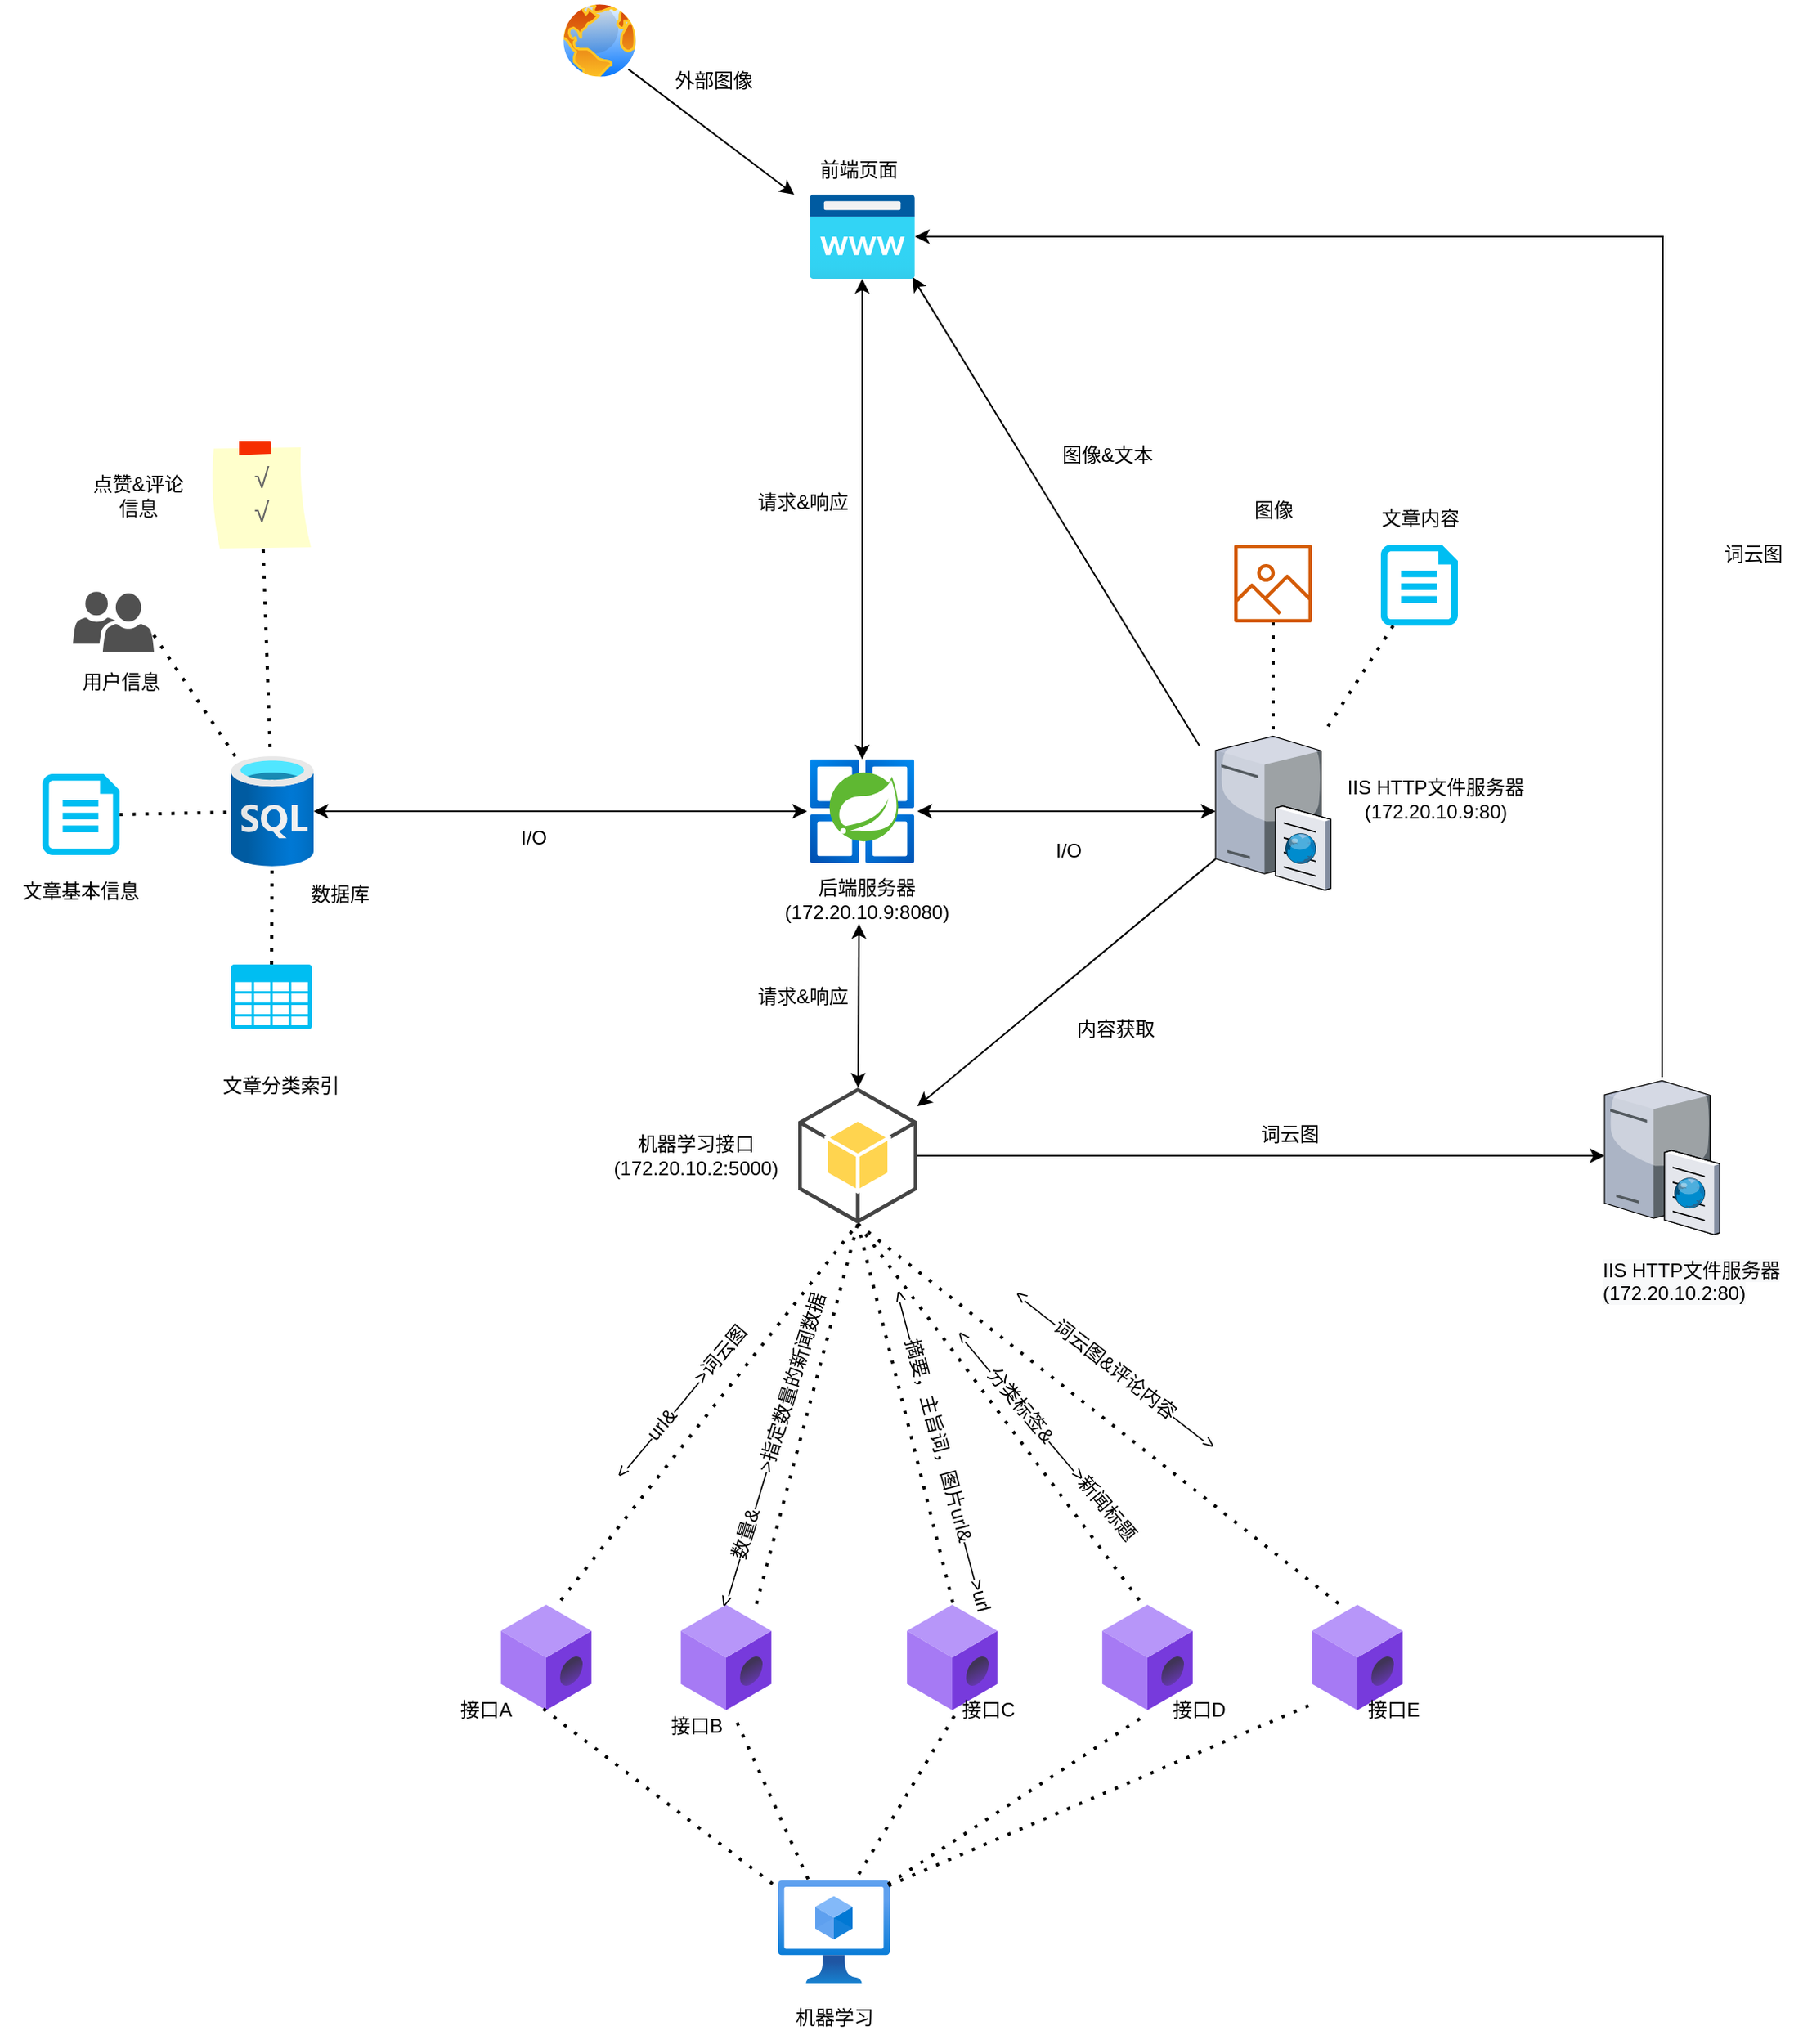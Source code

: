 <mxfile version="17.4.2" type="device"><diagram id="MSxhs6ABB1ZIjPnK0jYe" name="第 1 页"><mxGraphModel dx="3134" dy="2611" grid="1" gridSize="10" guides="1" tooltips="1" connect="1" arrows="1" fold="1" page="1" pageScale="1" pageWidth="827" pageHeight="1169" math="0" shadow="0"><root><mxCell id="0"/><mxCell id="1" parent="0"/><mxCell id="-Wx8leF6gGBrbil1iFjM-8" value="" style="aspect=fixed;html=1;points=[];align=center;image;fontSize=12;image=img/lib/azure2/app_services/App_Service_Domains.svg;" parent="1" vertex="1"><mxGeometry x="209.5" y="-50" width="65" height="52" as="geometry"/></mxCell><mxCell id="-Wx8leF6gGBrbil1iFjM-9" value="前端页面" style="text;html=1;strokeColor=none;fillColor=none;align=center;verticalAlign=middle;whiteSpace=wrap;rounded=0;" parent="1" vertex="1"><mxGeometry x="209.5" y="-80" width="60" height="30" as="geometry"/></mxCell><mxCell id="-Wx8leF6gGBrbil1iFjM-11" value="后端服务器&lt;br&gt;(172.20.10.9:8080)" style="text;html=1;strokeColor=none;fillColor=none;align=center;verticalAlign=middle;whiteSpace=wrap;rounded=0;" parent="1" vertex="1"><mxGeometry x="200" y="369.5" width="90" height="30" as="geometry"/></mxCell><mxCell id="-Wx8leF6gGBrbil1iFjM-26" value="" style="aspect=fixed;html=1;points=[];align=center;image;fontSize=12;image=img/lib/azure2/preview/Time_Series_Data_Sets.svg;" parent="1" vertex="1"><mxGeometry x="-147.5" y="296.5" width="51" height="68" as="geometry"/></mxCell><mxCell id="-Wx8leF6gGBrbil1iFjM-27" value="&lt;font style=&quot;font-size: 12px&quot;&gt;数据库&lt;/font&gt;" style="text;html=1;strokeColor=none;fillColor=none;align=center;verticalAlign=middle;whiteSpace=wrap;rounded=0;fontSize=16;" parent="1" vertex="1"><mxGeometry x="-110" y="364.5" width="60" height="30" as="geometry"/></mxCell><mxCell id="fydSuDTAeLQmDJMLjzwr-1" value="" style="verticalLabelPosition=bottom;sketch=0;aspect=fixed;html=1;verticalAlign=top;strokeColor=none;align=center;outlineConnect=0;shape=mxgraph.citrix.ftp_server;" parent="1" vertex="1"><mxGeometry x="460" y="282" width="71" height="97" as="geometry"/></mxCell><mxCell id="fydSuDTAeLQmDJMLjzwr-2" value="IIS HTTP文件服务器&lt;br&gt;(172.20.10.9:80)" style="text;html=1;strokeColor=none;fillColor=none;align=center;verticalAlign=middle;whiteSpace=wrap;rounded=0;" parent="1" vertex="1"><mxGeometry x="540" y="307.5" width="112" height="30" as="geometry"/></mxCell><mxCell id="fydSuDTAeLQmDJMLjzwr-3" value="" style="aspect=fixed;html=1;points=[];align=center;image;fontSize=12;image=img/lib/azure2/compute/Azure_Spring_Cloud.svg;" parent="1" vertex="1"><mxGeometry x="208" y="298.5" width="68" height="64" as="geometry"/></mxCell><mxCell id="fydSuDTAeLQmDJMLjzwr-5" value="" style="sketch=0;pointerEvents=1;shadow=0;dashed=0;html=1;strokeColor=none;labelPosition=center;verticalLabelPosition=bottom;verticalAlign=top;align=center;fillColor=#505050;shape=mxgraph.mscae.intune.user_group" parent="1" vertex="1"><mxGeometry x="-245" y="195" width="50" height="37" as="geometry"/></mxCell><mxCell id="fydSuDTAeLQmDJMLjzwr-6" value="" style="verticalLabelPosition=bottom;html=1;verticalAlign=top;align=center;strokeColor=none;fillColor=#00BEF2;shape=mxgraph.azure.cloud_services_configuration_file;pointerEvents=1;" parent="1" vertex="1"><mxGeometry x="-263.75" y="307.5" width="47.5" height="50" as="geometry"/></mxCell><mxCell id="fydSuDTAeLQmDJMLjzwr-13" value="用户信息" style="text;strokeColor=none;fillColor=none;align=left;verticalAlign=middle;spacingLeft=4;spacingRight=4;overflow=hidden;points=[[0,0.5],[1,0.5]];portConstraint=eastwest;rotatable=0;" parent="1" vertex="1"><mxGeometry x="-245" y="235" width="80" height="30" as="geometry"/></mxCell><mxCell id="fydSuDTAeLQmDJMLjzwr-14" value="文章基本信息" style="text;html=1;strokeColor=none;fillColor=none;align=center;verticalAlign=middle;whiteSpace=wrap;rounded=0;" parent="1" vertex="1"><mxGeometry x="-290" y="364.5" width="100" height="30" as="geometry"/></mxCell><mxCell id="fydSuDTAeLQmDJMLjzwr-18" value="" style="endArrow=none;dashed=1;html=1;dashPattern=1 3;strokeWidth=2;rounded=0;exitX=1;exitY=0.5;exitDx=0;exitDy=0;exitPerimeter=0;" parent="1" source="fydSuDTAeLQmDJMLjzwr-6" target="-Wx8leF6gGBrbil1iFjM-26" edge="1"><mxGeometry width="50" height="50" relative="1" as="geometry"><mxPoint x="-180" y="414.5" as="sourcePoint"/><mxPoint x="-130" y="364.5" as="targetPoint"/></mxGeometry></mxCell><mxCell id="fydSuDTAeLQmDJMLjzwr-19" value="" style="endArrow=none;dashed=1;html=1;dashPattern=1 3;strokeWidth=2;rounded=0;entryX=0.96;entryY=0.65;entryDx=0;entryDy=0;entryPerimeter=0;" parent="1" source="-Wx8leF6gGBrbil1iFjM-26" target="fydSuDTAeLQmDJMLjzwr-5" edge="1"><mxGeometry width="50" height="50" relative="1" as="geometry"><mxPoint x="100" y="540" as="sourcePoint"/><mxPoint x="-180" y="230" as="targetPoint"/></mxGeometry></mxCell><mxCell id="fydSuDTAeLQmDJMLjzwr-20" value="" style="endArrow=none;dashed=1;html=1;dashPattern=1 3;strokeWidth=2;rounded=0;" parent="1" source="fydSuDTAeLQmDJMLjzwr-26" target="-Wx8leF6gGBrbil1iFjM-26" edge="1"><mxGeometry width="50" height="50" relative="1" as="geometry"><mxPoint x="-92.688" y="417" as="sourcePoint"/><mxPoint x="-110" y="440" as="targetPoint"/></mxGeometry></mxCell><mxCell id="fydSuDTAeLQmDJMLjzwr-26" value="" style="verticalLabelPosition=bottom;html=1;verticalAlign=top;align=center;strokeColor=none;fillColor=#00BEF2;shape=mxgraph.azure.storage;pointerEvents=1;" parent="1" vertex="1"><mxGeometry x="-147.5" y="425" width="50" height="40" as="geometry"/></mxCell><mxCell id="fydSuDTAeLQmDJMLjzwr-27" value="文章分类索引" style="text;html=1;strokeColor=none;fillColor=none;align=center;verticalAlign=middle;whiteSpace=wrap;rounded=0;" parent="1" vertex="1"><mxGeometry x="-164" y="485" width="95" height="30" as="geometry"/></mxCell><mxCell id="fydSuDTAeLQmDJMLjzwr-28" value="√&lt;br&gt;√" style="strokeWidth=1;shadow=0;dashed=0;align=center;html=1;shape=mxgraph.mockup.text.stickyNote2;fontColor=#666666;mainText=;fontSize=17;whiteSpace=wrap;fillColor=#ffffcc;strokeColor=#F62E00;" parent="1" vertex="1"><mxGeometry x="-160" y="102" width="62.5" height="67" as="geometry"/></mxCell><mxCell id="fydSuDTAeLQmDJMLjzwr-29" value="" style="endArrow=none;dashed=1;html=1;dashPattern=1 3;strokeWidth=2;rounded=0;" parent="1" source="fydSuDTAeLQmDJMLjzwr-28" target="-Wx8leF6gGBrbil1iFjM-26" edge="1"><mxGeometry width="50" height="50" relative="1" as="geometry"><mxPoint x="-260" y="540" as="sourcePoint"/><mxPoint x="-210" y="490" as="targetPoint"/></mxGeometry></mxCell><mxCell id="fydSuDTAeLQmDJMLjzwr-30" value="点赞&amp;amp;评论信息" style="text;html=1;strokeColor=none;fillColor=none;align=center;verticalAlign=middle;whiteSpace=wrap;rounded=0;" parent="1" vertex="1"><mxGeometry x="-237.5" y="120.5" width="65" height="30" as="geometry"/></mxCell><mxCell id="fydSuDTAeLQmDJMLjzwr-43" value="" style="endArrow=classic;startArrow=classic;html=1;rounded=0;" parent="1" source="-Wx8leF6gGBrbil1iFjM-26" target="fydSuDTAeLQmDJMLjzwr-3" edge="1"><mxGeometry width="50" height="50" relative="1" as="geometry"><mxPoint x="30" y="330" as="sourcePoint"/><mxPoint x="330" y="220" as="targetPoint"/></mxGeometry></mxCell><mxCell id="fydSuDTAeLQmDJMLjzwr-44" value="I/O" style="text;html=1;strokeColor=none;fillColor=none;align=center;verticalAlign=middle;whiteSpace=wrap;rounded=0;" parent="1" vertex="1"><mxGeometry y="332" width="78.5" height="30" as="geometry"/></mxCell><mxCell id="fydSuDTAeLQmDJMLjzwr-47" value="" style="endArrow=none;dashed=1;html=1;dashPattern=1 3;strokeWidth=2;rounded=0;" parent="1" source="fydSuDTAeLQmDJMLjzwr-48" target="fydSuDTAeLQmDJMLjzwr-1" edge="1"><mxGeometry width="50" height="50" relative="1" as="geometry"><mxPoint x="130" y="560" as="sourcePoint"/><mxPoint x="235" y="560" as="targetPoint"/></mxGeometry></mxCell><mxCell id="fydSuDTAeLQmDJMLjzwr-48" value="" style="sketch=0;outlineConnect=0;fontColor=#232F3E;gradientColor=none;fillColor=#D45B07;strokeColor=none;dashed=0;verticalLabelPosition=bottom;verticalAlign=top;align=center;html=1;fontSize=12;fontStyle=0;aspect=fixed;pointerEvents=1;shape=mxgraph.aws4.container_registry_image;" parent="1" vertex="1"><mxGeometry x="471.5" y="166" width="48" height="48" as="geometry"/></mxCell><mxCell id="fydSuDTAeLQmDJMLjzwr-50" value="图像" style="text;html=1;strokeColor=none;fillColor=none;align=center;verticalAlign=middle;whiteSpace=wrap;rounded=0;" parent="1" vertex="1"><mxGeometry x="465.5" y="130" width="60" height="30" as="geometry"/></mxCell><mxCell id="fydSuDTAeLQmDJMLjzwr-52" value="" style="verticalLabelPosition=bottom;html=1;verticalAlign=top;align=center;strokeColor=none;fillColor=#00BEF2;shape=mxgraph.azure.cloud_services_configuration_file;pointerEvents=1;" parent="1" vertex="1"><mxGeometry x="562" y="166" width="47.5" height="50" as="geometry"/></mxCell><mxCell id="fydSuDTAeLQmDJMLjzwr-55" value="" style="endArrow=none;dashed=1;html=1;dashPattern=1 3;strokeWidth=2;rounded=0;" parent="1" source="fydSuDTAeLQmDJMLjzwr-52" target="fydSuDTAeLQmDJMLjzwr-1" edge="1"><mxGeometry width="50" height="50" relative="1" as="geometry"><mxPoint x="160" y="650" as="sourcePoint"/><mxPoint x="290" y="470" as="targetPoint"/></mxGeometry></mxCell><mxCell id="fydSuDTAeLQmDJMLjzwr-56" value="文章内容&lt;br&gt;" style="text;html=1;align=center;verticalAlign=middle;resizable=0;points=[];autosize=1;strokeColor=none;fillColor=none;" parent="1" vertex="1"><mxGeometry x="555.75" y="140" width="60" height="20" as="geometry"/></mxCell><mxCell id="fydSuDTAeLQmDJMLjzwr-59" value="" style="outlineConnect=0;dashed=0;verticalLabelPosition=bottom;verticalAlign=top;align=center;html=1;shape=mxgraph.aws3.android;fillColor=#FFD44F;gradientColor=none;" parent="1" vertex="1"><mxGeometry x="202.5" y="501" width="73.5" height="84" as="geometry"/></mxCell><mxCell id="fydSuDTAeLQmDJMLjzwr-77" value="" style="endArrow=classic;startArrow=classic;html=1;rounded=0;" parent="1" source="fydSuDTAeLQmDJMLjzwr-3" target="fydSuDTAeLQmDJMLjzwr-1" edge="1"><mxGeometry width="50" height="50" relative="1" as="geometry"><mxPoint x="290" y="240" as="sourcePoint"/><mxPoint x="350" y="210" as="targetPoint"/></mxGeometry></mxCell><mxCell id="fydSuDTAeLQmDJMLjzwr-78" value="I/O" style="text;html=1;strokeColor=none;fillColor=none;align=center;verticalAlign=middle;whiteSpace=wrap;rounded=0;" parent="1" vertex="1"><mxGeometry x="330" y="339.5" width="78.5" height="30" as="geometry"/></mxCell><mxCell id="fydSuDTAeLQmDJMLjzwr-80" value="" style="endArrow=classic;startArrow=classic;html=1;rounded=0;" parent="1" source="fydSuDTAeLQmDJMLjzwr-3" target="-Wx8leF6gGBrbil1iFjM-8" edge="1"><mxGeometry width="50" height="50" relative="1" as="geometry"><mxPoint x="458" y="330" as="sourcePoint"/><mxPoint x="290" y="340" as="targetPoint"/></mxGeometry></mxCell><mxCell id="fydSuDTAeLQmDJMLjzwr-81" value="请求&amp;amp;响应" style="text;html=1;align=center;verticalAlign=middle;resizable=0;points=[];autosize=1;strokeColor=none;fillColor=none;" parent="1" vertex="1"><mxGeometry x="170" y="130" width="70" height="20" as="geometry"/></mxCell><mxCell id="fydSuDTAeLQmDJMLjzwr-83" value="图像&amp;amp;文本" style="text;html=1;align=center;verticalAlign=middle;resizable=0;points=[];autosize=1;strokeColor=none;fillColor=none;" parent="1" vertex="1"><mxGeometry x="358" y="100.5" width="70" height="20" as="geometry"/></mxCell><mxCell id="fydSuDTAeLQmDJMLjzwr-89" value="机器学习接口&lt;br&gt;(172.20.10.2:5000)" style="text;html=1;align=center;verticalAlign=middle;resizable=0;points=[];autosize=1;strokeColor=none;fillColor=none;" parent="1" vertex="1"><mxGeometry x="78.5" y="528" width="120" height="30" as="geometry"/></mxCell><mxCell id="fydSuDTAeLQmDJMLjzwr-90" value="" style="endArrow=classic;startArrow=classic;html=1;rounded=0;" parent="1" target="fydSuDTAeLQmDJMLjzwr-59" edge="1"><mxGeometry width="50" height="50" relative="1" as="geometry"><mxPoint x="240" y="400" as="sourcePoint"/><mxPoint x="290" y="340" as="targetPoint"/></mxGeometry></mxCell><mxCell id="fydSuDTAeLQmDJMLjzwr-91" value="请求&amp;amp;响应" style="text;html=1;align=center;verticalAlign=middle;resizable=0;points=[];autosize=1;strokeColor=none;fillColor=none;" parent="1" vertex="1"><mxGeometry x="170" y="435" width="70" height="20" as="geometry"/></mxCell><mxCell id="fydSuDTAeLQmDJMLjzwr-92" value="" style="endArrow=classic;html=1;rounded=0;" parent="1" source="fydSuDTAeLQmDJMLjzwr-1" target="fydSuDTAeLQmDJMLjzwr-59" edge="1"><mxGeometry width="50" height="50" relative="1" as="geometry"><mxPoint x="340" y="490" as="sourcePoint"/><mxPoint x="390" y="440" as="targetPoint"/></mxGeometry></mxCell><mxCell id="fydSuDTAeLQmDJMLjzwr-94" value="" style="endArrow=classic;html=1;rounded=0;entryX=0.977;entryY=0.981;entryDx=0;entryDy=0;entryPerimeter=0;" parent="1" target="-Wx8leF6gGBrbil1iFjM-8" edge="1"><mxGeometry width="50" height="50" relative="1" as="geometry"><mxPoint x="450" y="290" as="sourcePoint"/><mxPoint x="440" y="260" as="targetPoint"/></mxGeometry></mxCell><mxCell id="fydSuDTAeLQmDJMLjzwr-95" value="内容获取" style="text;html=1;align=center;verticalAlign=middle;resizable=0;points=[];autosize=1;strokeColor=none;fillColor=none;" parent="1" vertex="1"><mxGeometry x="368" y="455" width="60" height="20" as="geometry"/></mxCell><mxCell id="a5Stlco5HIXYG_D1Im_g-3" value="" style="verticalLabelPosition=bottom;sketch=0;aspect=fixed;html=1;verticalAlign=top;strokeColor=none;align=center;outlineConnect=0;shape=mxgraph.citrix.ftp_server;" parent="1" vertex="1"><mxGeometry x="700" y="494.5" width="71" height="97" as="geometry"/></mxCell><mxCell id="a5Stlco5HIXYG_D1Im_g-4" value="" style="endArrow=classic;html=1;rounded=0;exitX=1;exitY=0.5;exitDx=0;exitDy=0;exitPerimeter=0;" parent="1" source="fydSuDTAeLQmDJMLjzwr-59" target="a5Stlco5HIXYG_D1Im_g-3" edge="1"><mxGeometry width="50" height="50" relative="1" as="geometry"><mxPoint x="540" y="380" as="sourcePoint"/><mxPoint x="590" y="330" as="targetPoint"/></mxGeometry></mxCell><mxCell id="a5Stlco5HIXYG_D1Im_g-6" value="" style="endArrow=classic;html=1;rounded=0;" parent="1" source="a5Stlco5HIXYG_D1Im_g-3" target="-Wx8leF6gGBrbil1iFjM-8" edge="1"><mxGeometry width="50" height="50" relative="1" as="geometry"><mxPoint x="540" y="260" as="sourcePoint"/><mxPoint x="710" y="340" as="targetPoint"/><Array as="points"><mxPoint x="736" y="-24"/></Array></mxGeometry></mxCell><mxCell id="a5Stlco5HIXYG_D1Im_g-7" value="词云图" style="text;html=1;strokeColor=none;fillColor=none;align=center;verticalAlign=middle;whiteSpace=wrap;rounded=0;" parent="1" vertex="1"><mxGeometry x="472" y="515" width="68" height="30" as="geometry"/></mxCell><mxCell id="a5Stlco5HIXYG_D1Im_g-9" value="&lt;font style=&quot;font-size: 12px&quot;&gt;词云图&lt;/font&gt;" style="text;html=1;strokeColor=none;fillColor=none;align=center;verticalAlign=middle;whiteSpace=wrap;rounded=0;fontSize=25;rotation=0;" parent="1" vertex="1"><mxGeometry x="757" y="150.5" width="70" height="30" as="geometry"/></mxCell><mxCell id="a5Stlco5HIXYG_D1Im_g-10" value="" style="endArrow=none;dashed=1;html=1;dashPattern=1 3;strokeWidth=2;rounded=0;fontSize=12;exitX=0.5;exitY=1;exitDx=0;exitDy=0;exitPerimeter=0;entryX=0.454;entryY=0.007;entryDx=0;entryDy=0;entryPerimeter=0;" parent="1" source="fydSuDTAeLQmDJMLjzwr-59" target="a5Stlco5HIXYG_D1Im_g-16" edge="1"><mxGeometry width="50" height="50" relative="1" as="geometry"><mxPoint x="440" y="670" as="sourcePoint"/><mxPoint x="490" y="710" as="targetPoint"/></mxGeometry></mxCell><mxCell id="a5Stlco5HIXYG_D1Im_g-11" value="" style="aspect=fixed;html=1;points=[];align=center;image;fontSize=12;image=img/lib/azure2/compute/Virtual_Machines_Classic.svg;" parent="1" vertex="1"><mxGeometry x="190" y="990" width="69" height="64" as="geometry"/></mxCell><mxCell id="a5Stlco5HIXYG_D1Im_g-12" value="机器学习" style="text;html=1;strokeColor=none;fillColor=none;align=center;verticalAlign=middle;whiteSpace=wrap;rounded=0;fontSize=12;" parent="1" vertex="1"><mxGeometry x="194.5" y="1060" width="60" height="30" as="geometry"/></mxCell><mxCell id="a5Stlco5HIXYG_D1Im_g-13" value="" style="aspect=fixed;html=1;points=[];align=center;image;fontSize=12;image=img/lib/azure2/blockchain/ABS_Member.svg;" parent="1" vertex="1"><mxGeometry x="19" y="820" width="56.0" height="65" as="geometry"/></mxCell><mxCell id="a5Stlco5HIXYG_D1Im_g-14" value="" style="aspect=fixed;html=1;points=[];align=center;image;fontSize=12;image=img/lib/azure2/blockchain/ABS_Member.svg;" parent="1" vertex="1"><mxGeometry x="130" y="820" width="56.0" height="65" as="geometry"/></mxCell><mxCell id="a5Stlco5HIXYG_D1Im_g-15" value="" style="aspect=fixed;html=1;points=[];align=center;image;fontSize=12;image=img/lib/azure2/blockchain/ABS_Member.svg;" parent="1" vertex="1"><mxGeometry x="269.5" y="820" width="56.0" height="65" as="geometry"/></mxCell><mxCell id="a5Stlco5HIXYG_D1Im_g-16" value="" style="aspect=fixed;html=1;points=[];align=center;image;fontSize=12;image=img/lib/azure2/blockchain/ABS_Member.svg;" parent="1" vertex="1"><mxGeometry x="390" y="820" width="56.0" height="65" as="geometry"/></mxCell><mxCell id="a5Stlco5HIXYG_D1Im_g-17" value="" style="endArrow=none;dashed=1;html=1;dashPattern=1 3;strokeWidth=2;rounded=0;fontSize=12;entryX=0.494;entryY=1.038;entryDx=0;entryDy=0;entryPerimeter=0;exitX=0.984;exitY=0.039;exitDx=0;exitDy=0;exitPerimeter=0;" parent="1" source="a5Stlco5HIXYG_D1Im_g-11" target="a5Stlco5HIXYG_D1Im_g-16" edge="1"><mxGeometry width="50" height="50" relative="1" as="geometry"><mxPoint x="150" y="790" as="sourcePoint"/><mxPoint x="200" y="740" as="targetPoint"/></mxGeometry></mxCell><mxCell id="a5Stlco5HIXYG_D1Im_g-18" value="&amp;lt;——分类标签&amp;amp;——&amp;gt;新闻标题" style="text;html=1;strokeColor=none;fillColor=none;align=center;verticalAlign=middle;whiteSpace=wrap;rounded=0;fontSize=12;rotation=50;" parent="1" vertex="1"><mxGeometry x="249.5" y="700" width="210.5" height="30" as="geometry"/></mxCell><mxCell id="a5Stlco5HIXYG_D1Im_g-19" value="" style="endArrow=none;dashed=1;html=1;dashPattern=1 3;strokeWidth=2;rounded=0;fontSize=12;entryX=0.5;entryY=1;entryDx=0;entryDy=0;entryPerimeter=0;exitX=0.835;exitY=-0.008;exitDx=0;exitDy=0;exitPerimeter=0;" parent="1" source="a5Stlco5HIXYG_D1Im_g-14" target="fydSuDTAeLQmDJMLjzwr-59" edge="1"><mxGeometry width="50" height="50" relative="1" as="geometry"><mxPoint x="150" y="780" as="sourcePoint"/><mxPoint x="200" y="730" as="targetPoint"/></mxGeometry></mxCell><mxCell id="a5Stlco5HIXYG_D1Im_g-20" value="" style="endArrow=none;dashed=1;html=1;dashPattern=1 3;strokeWidth=2;rounded=0;fontSize=12;entryX=0.5;entryY=1;entryDx=0;entryDy=0;entryPerimeter=0;exitX=0.507;exitY=-0.02;exitDx=0;exitDy=0;exitPerimeter=0;" parent="1" source="a5Stlco5HIXYG_D1Im_g-15" target="fydSuDTAeLQmDJMLjzwr-59" edge="1"><mxGeometry width="50" height="50" relative="1" as="geometry"><mxPoint x="150" y="780" as="sourcePoint"/><mxPoint x="200" y="730" as="targetPoint"/></mxGeometry></mxCell><mxCell id="a5Stlco5HIXYG_D1Im_g-21" value="" style="endArrow=none;dashed=1;html=1;dashPattern=1 3;strokeWidth=2;rounded=0;fontSize=12;entryX=0.5;entryY=1;entryDx=0;entryDy=0;entryPerimeter=0;exitX=0.662;exitY=-0.043;exitDx=0;exitDy=0;exitPerimeter=0;" parent="1" source="a5Stlco5HIXYG_D1Im_g-13" target="fydSuDTAeLQmDJMLjzwr-59" edge="1"><mxGeometry width="50" height="50" relative="1" as="geometry"><mxPoint x="150" y="780" as="sourcePoint"/><mxPoint x="200" y="730" as="targetPoint"/></mxGeometry></mxCell><mxCell id="a5Stlco5HIXYG_D1Im_g-22" value="" style="endArrow=none;dashed=1;html=1;dashPattern=1 3;strokeWidth=2;rounded=0;fontSize=12;exitX=0.469;exitY=0.988;exitDx=0;exitDy=0;exitPerimeter=0;entryX=-0.017;entryY=0.06;entryDx=0;entryDy=0;entryPerimeter=0;" parent="1" source="a5Stlco5HIXYG_D1Im_g-13" target="a5Stlco5HIXYG_D1Im_g-11" edge="1"><mxGeometry width="50" height="50" relative="1" as="geometry"><mxPoint x="150" y="970" as="sourcePoint"/><mxPoint x="200" y="920" as="targetPoint"/></mxGeometry></mxCell><mxCell id="a5Stlco5HIXYG_D1Im_g-23" value="" style="endArrow=none;dashed=1;html=1;dashPattern=1 3;strokeWidth=2;rounded=0;fontSize=12;entryX=0.59;entryY=1.059;entryDx=0;entryDy=0;entryPerimeter=0;exitX=0.27;exitY=-0.011;exitDx=0;exitDy=0;exitPerimeter=0;" parent="1" source="a5Stlco5HIXYG_D1Im_g-11" target="a5Stlco5HIXYG_D1Im_g-14" edge="1"><mxGeometry width="50" height="50" relative="1" as="geometry"><mxPoint x="150" y="970" as="sourcePoint"/><mxPoint x="200" y="920" as="targetPoint"/></mxGeometry></mxCell><mxCell id="a5Stlco5HIXYG_D1Im_g-24" value="" style="endArrow=none;dashed=1;html=1;dashPattern=1 3;strokeWidth=2;rounded=0;fontSize=12;entryX=0.571;entryY=0.988;entryDx=0;entryDy=0;entryPerimeter=0;exitX=0.723;exitY=-0.059;exitDx=0;exitDy=0;exitPerimeter=0;" parent="1" source="a5Stlco5HIXYG_D1Im_g-11" target="a5Stlco5HIXYG_D1Im_g-15" edge="1"><mxGeometry width="50" height="50" relative="1" as="geometry"><mxPoint x="150" y="970" as="sourcePoint"/><mxPoint x="200" y="920" as="targetPoint"/></mxGeometry></mxCell><mxCell id="a5Stlco5HIXYG_D1Im_g-25" value="&amp;lt;——摘要，主旨词，图片url&amp;amp;——&amp;gt;url" style="text;html=1;strokeColor=none;fillColor=none;align=center;verticalAlign=middle;whiteSpace=wrap;rounded=0;fontSize=12;rotation=75;" parent="1" vertex="1"><mxGeometry x="180" y="710" width="221.5" height="30" as="geometry"/></mxCell><mxCell id="a5Stlco5HIXYG_D1Im_g-26" value="&amp;lt;——数量&amp;amp;——&amp;gt;指定数量的新闻数据" style="text;html=1;strokeColor=none;fillColor=none;align=center;verticalAlign=middle;whiteSpace=wrap;rounded=0;fontSize=12;rotation=-73;" parent="1" vertex="1"><mxGeometry x="78.5" y="710" width="215" height="30" as="geometry"/></mxCell><mxCell id="a5Stlco5HIXYG_D1Im_g-27" value="&amp;lt;——url&amp;amp;——&amp;gt;词云图" style="text;html=1;strokeColor=none;fillColor=none;align=center;verticalAlign=middle;whiteSpace=wrap;rounded=0;fontSize=12;rotation=-50;" parent="1" vertex="1"><mxGeometry x="40" y="680" width="180" height="30" as="geometry"/></mxCell><mxCell id="a5Stlco5HIXYG_D1Im_g-28" value="接口A" style="text;html=1;strokeColor=none;fillColor=none;align=center;verticalAlign=middle;whiteSpace=wrap;rounded=0;fontSize=12;" parent="1" vertex="1"><mxGeometry x="-20" y="870" width="60" height="30" as="geometry"/></mxCell><mxCell id="a5Stlco5HIXYG_D1Im_g-29" value="接口B" style="text;html=1;strokeColor=none;fillColor=none;align=center;verticalAlign=middle;whiteSpace=wrap;rounded=0;fontSize=12;" parent="1" vertex="1"><mxGeometry x="110" y="880" width="60" height="30" as="geometry"/></mxCell><mxCell id="a5Stlco5HIXYG_D1Im_g-31" value="接口C" style="text;html=1;strokeColor=none;fillColor=none;align=center;verticalAlign=middle;whiteSpace=wrap;rounded=0;fontSize=12;" parent="1" vertex="1"><mxGeometry x="290" y="870" width="60" height="30" as="geometry"/></mxCell><mxCell id="a5Stlco5HIXYG_D1Im_g-32" value="接口D" style="text;html=1;strokeColor=none;fillColor=none;align=center;verticalAlign=middle;whiteSpace=wrap;rounded=0;fontSize=12;" parent="1" vertex="1"><mxGeometry x="420" y="870" width="60" height="30" as="geometry"/></mxCell><mxCell id="obxzKUZhg16yVYg6J6gg-1" value="&lt;span style=&quot;color: rgb(0, 0, 0); font-family: Helvetica; font-size: 12px; font-style: normal; font-variant-ligatures: normal; font-variant-caps: normal; font-weight: 400; letter-spacing: normal; orphans: 2; text-align: center; text-indent: 0px; text-transform: none; widows: 2; word-spacing: 0px; -webkit-text-stroke-width: 0px; background-color: rgb(248, 249, 250); text-decoration-thickness: initial; text-decoration-style: initial; text-decoration-color: initial;&quot;&gt;IIS HTTP文件服务器&lt;/span&gt;&lt;br style=&quot;color: rgb(0, 0, 0); font-family: Helvetica; font-size: 12px; font-style: normal; font-variant-ligatures: normal; font-variant-caps: normal; font-weight: 400; letter-spacing: normal; orphans: 2; text-align: center; text-indent: 0px; text-transform: none; widows: 2; word-spacing: 0px; -webkit-text-stroke-width: 0px; background-color: rgb(248, 249, 250); text-decoration-thickness: initial; text-decoration-style: initial; text-decoration-color: initial;&quot;&gt;&lt;span style=&quot;color: rgb(0, 0, 0); font-family: Helvetica; font-size: 12px; font-style: normal; font-variant-ligatures: normal; font-variant-caps: normal; font-weight: 400; letter-spacing: normal; orphans: 2; text-align: center; text-indent: 0px; text-transform: none; widows: 2; word-spacing: 0px; -webkit-text-stroke-width: 0px; background-color: rgb(248, 249, 250); text-decoration-thickness: initial; text-decoration-style: initial; text-decoration-color: initial;&quot;&gt;(172.20.10.2:80)&lt;/span&gt;" style="text;whiteSpace=wrap;html=1;" parent="1" vertex="1"><mxGeometry x="697" y="600" width="130" height="40" as="geometry"/></mxCell><mxCell id="obxzKUZhg16yVYg6J6gg-2" value="" style="aspect=fixed;perimeter=ellipsePerimeter;html=1;align=center;shadow=0;dashed=0;spacingTop=3;image;image=img/lib/active_directory/internet_globe.svg;" parent="1" vertex="1"><mxGeometry x="55" y="-170" width="50" height="50" as="geometry"/></mxCell><mxCell id="obxzKUZhg16yVYg6J6gg-3" value="" style="endArrow=classic;html=1;rounded=0;exitX=1;exitY=1;exitDx=0;exitDy=0;" parent="1" source="obxzKUZhg16yVYg6J6gg-2" edge="1"><mxGeometry width="50" height="50" relative="1" as="geometry"><mxPoint x="290" y="180" as="sourcePoint"/><mxPoint x="200" y="-50" as="targetPoint"/></mxGeometry></mxCell><mxCell id="obxzKUZhg16yVYg6J6gg-4" value="外部图像" style="text;html=1;align=center;verticalAlign=middle;resizable=0;points=[];autosize=1;strokeColor=none;fillColor=none;" parent="1" vertex="1"><mxGeometry x="120" y="-130" width="60" height="20" as="geometry"/></mxCell><mxCell id="89Fa-KcPtSfisPYIo-Jo-1" value="" style="aspect=fixed;html=1;points=[];align=center;image;fontSize=12;image=img/lib/azure2/blockchain/ABS_Member.svg;" vertex="1" parent="1"><mxGeometry x="519.5" y="820" width="56.0" height="65" as="geometry"/></mxCell><mxCell id="89Fa-KcPtSfisPYIo-Jo-2" value="接口E" style="text;html=1;strokeColor=none;fillColor=none;align=center;verticalAlign=middle;whiteSpace=wrap;rounded=0;" vertex="1" parent="1"><mxGeometry x="540" y="870" width="60" height="30" as="geometry"/></mxCell><mxCell id="89Fa-KcPtSfisPYIo-Jo-3" value="" style="endArrow=none;dashed=1;html=1;dashPattern=1 3;strokeWidth=2;rounded=0;exitX=0.5;exitY=1;exitDx=0;exitDy=0;exitPerimeter=0;entryX=0.305;entryY=-0.003;entryDx=0;entryDy=0;entryPerimeter=0;" edge="1" parent="1" source="fydSuDTAeLQmDJMLjzwr-59" target="89Fa-KcPtSfisPYIo-Jo-1"><mxGeometry width="50" height="50" relative="1" as="geometry"><mxPoint x="370" y="710" as="sourcePoint"/><mxPoint x="420" y="660" as="targetPoint"/></mxGeometry></mxCell><mxCell id="89Fa-KcPtSfisPYIo-Jo-4" value="" style="endArrow=none;dashed=1;html=1;dashPattern=1 3;strokeWidth=2;rounded=0;exitX=0.988;exitY=0.053;exitDx=0;exitDy=0;exitPerimeter=0;entryX=-0.037;entryY=0.957;entryDx=0;entryDy=0;entryPerimeter=0;" edge="1" parent="1" source="a5Stlco5HIXYG_D1Im_g-11" target="89Fa-KcPtSfisPYIo-Jo-1"><mxGeometry width="50" height="50" relative="1" as="geometry"><mxPoint x="370" y="710" as="sourcePoint"/><mxPoint x="420" y="660" as="targetPoint"/></mxGeometry></mxCell><mxCell id="89Fa-KcPtSfisPYIo-Jo-5" value="&amp;lt;——词云图&amp;amp;评论内容——&amp;gt;" style="text;html=1;strokeColor=none;fillColor=none;align=center;verticalAlign=middle;whiteSpace=wrap;rounded=0;rotation=38;" vertex="1" parent="1"><mxGeometry x="306" y="660" width="184" height="30" as="geometry"/></mxCell></root></mxGraphModel></diagram></mxfile>